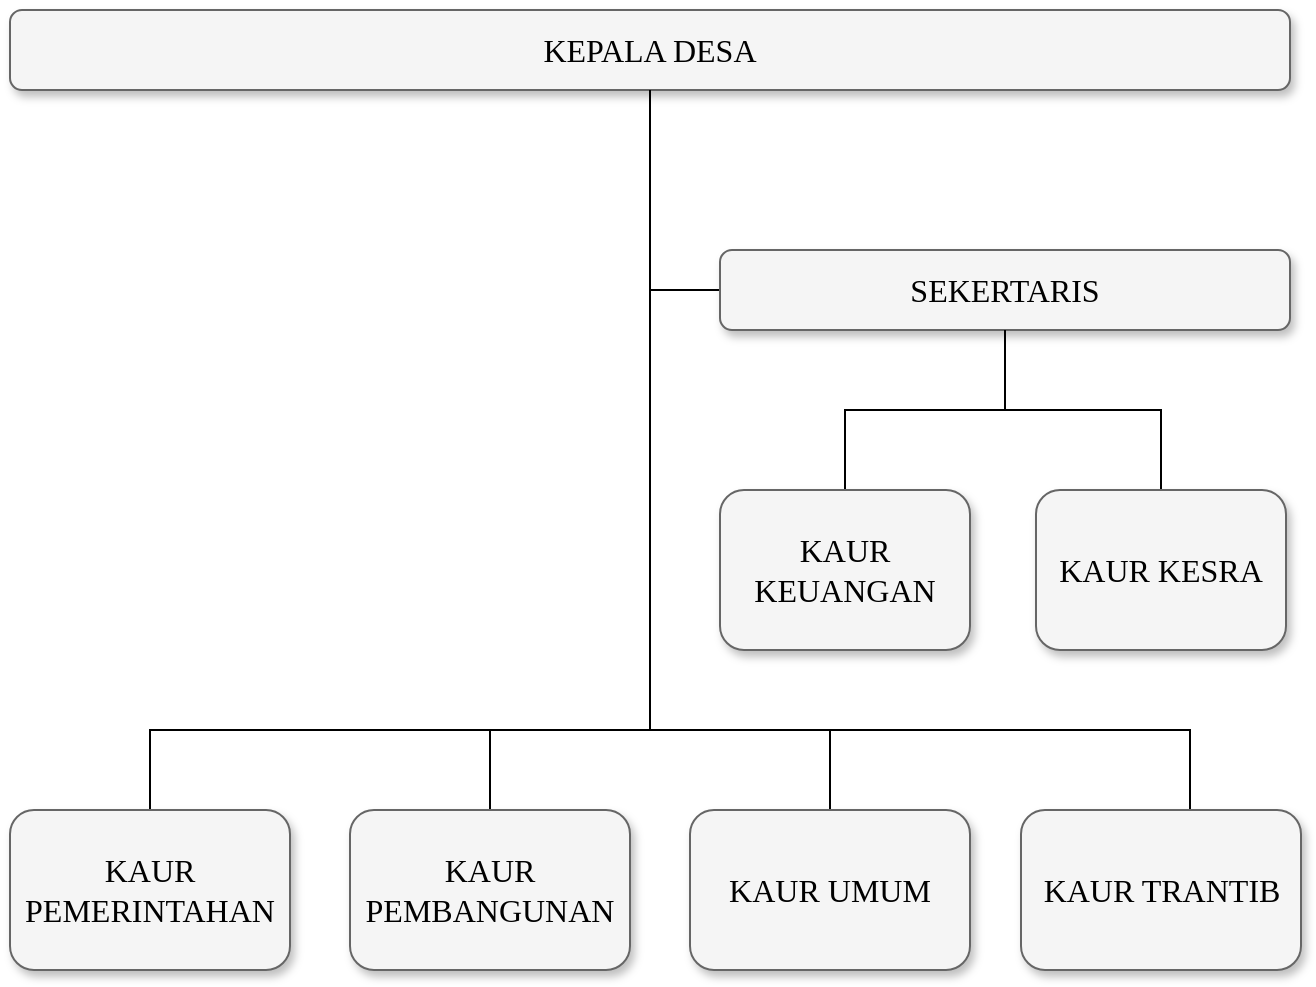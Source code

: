 <mxfile version="15.7.1" type="github">
  <diagram name="Page-1" id="b98fa263-6416-c6ec-5b7d-78bf54ef71d0">
    <mxGraphModel dx="1468" dy="796" grid="1" gridSize="10" guides="1" tooltips="1" connect="1" arrows="1" fold="1" page="1" pageScale="1.5" pageWidth="1169" pageHeight="826" background="none" math="0" shadow="0">
      <root>
        <mxCell id="0" style=";html=1;" />
        <mxCell id="1" style=";html=1;" parent="0" />
        <mxCell id="JLo76ftaHRV5LtM4uzKv-19" style="edgeStyle=orthogonalEdgeStyle;rounded=0;hachureGap=4;orthogonalLoop=1;jettySize=auto;html=1;exitX=0.5;exitY=1;exitDx=0;exitDy=0;entryX=0.5;entryY=0;entryDx=0;entryDy=0;fontFamily=Times New Roman;fontSize=16;endArrow=none;endFill=0;startSize=14;endSize=14;sourcePerimeterSpacing=8;targetPerimeterSpacing=8;" edge="1" parent="1" source="303ed1de8c2c98b4-3" target="JLo76ftaHRV5LtM4uzKv-5">
          <mxGeometry relative="1" as="geometry">
            <Array as="points">
              <mxPoint x="920" y="600" />
              <mxPoint x="1010" y="600" />
            </Array>
          </mxGeometry>
        </mxCell>
        <mxCell id="JLo76ftaHRV5LtM4uzKv-20" style="edgeStyle=orthogonalEdgeStyle;rounded=0;hachureGap=4;orthogonalLoop=1;jettySize=auto;html=1;exitX=0.5;exitY=1;exitDx=0;exitDy=0;entryX=0.5;entryY=0;entryDx=0;entryDy=0;fontFamily=Times New Roman;fontSize=16;endArrow=none;endFill=0;startSize=14;endSize=14;sourcePerimeterSpacing=8;targetPerimeterSpacing=8;" edge="1" parent="1" source="303ed1de8c2c98b4-3" target="JLo76ftaHRV5LtM4uzKv-6">
          <mxGeometry relative="1" as="geometry">
            <Array as="points">
              <mxPoint x="920" y="600" />
              <mxPoint x="1190" y="600" />
            </Array>
          </mxGeometry>
        </mxCell>
        <mxCell id="303ed1de8c2c98b4-3" value="KEPALA DESA" style="whiteSpace=wrap;html=1;rounded=1;shadow=1;strokeWidth=1;fontSize=16;align=center;fillColor=#f5f5f5;strokeColor=#666666;fontFamily=Times New Roman;" parent="1" vertex="1">
          <mxGeometry x="600" y="240" width="640" height="40" as="geometry" />
        </mxCell>
        <mxCell id="JLo76ftaHRV5LtM4uzKv-8" style="edgeStyle=orthogonalEdgeStyle;rounded=0;hachureGap=4;orthogonalLoop=1;jettySize=auto;html=1;exitX=0;exitY=0.5;exitDx=0;exitDy=0;entryX=0.5;entryY=1;entryDx=0;entryDy=0;fontFamily=Times New Roman;fontSize=16;endArrow=none;startSize=14;endSize=14;sourcePerimeterSpacing=8;targetPerimeterSpacing=8;endFill=0;" edge="1" parent="1" source="303ed1de8c2c98b4-6" target="303ed1de8c2c98b4-3">
          <mxGeometry relative="1" as="geometry" />
        </mxCell>
        <mxCell id="JLo76ftaHRV5LtM4uzKv-12" style="edgeStyle=orthogonalEdgeStyle;rounded=0;hachureGap=4;orthogonalLoop=1;jettySize=auto;html=1;exitX=0.5;exitY=1;exitDx=0;exitDy=0;entryX=0.5;entryY=0;entryDx=0;entryDy=0;fontFamily=Times New Roman;fontSize=16;endArrow=none;endFill=0;startSize=14;endSize=14;sourcePerimeterSpacing=8;targetPerimeterSpacing=8;" edge="1" parent="1" source="303ed1de8c2c98b4-6" target="303ed1de8c2c98b4-14">
          <mxGeometry relative="1" as="geometry" />
        </mxCell>
        <mxCell id="303ed1de8c2c98b4-6" value="SEKERTARIS" style="whiteSpace=wrap;html=1;rounded=1;shadow=1;strokeWidth=1;fontSize=16;align=center;fillColor=#f5f5f5;strokeColor=#666666;fontFamily=Times New Roman;" parent="1" vertex="1">
          <mxGeometry x="955" y="360" width="285" height="40" as="geometry" />
        </mxCell>
        <mxCell id="303ed1de8c2c98b4-14" value="KAUR KESRA" style="whiteSpace=wrap;html=1;rounded=1;shadow=1;strokeWidth=1;fontSize=16;align=center;fillColor=#f5f5f5;strokeColor=#666666;fontFamily=Times New Roman;" parent="1" vertex="1">
          <mxGeometry x="1113" y="480" width="125" height="80" as="geometry" />
        </mxCell>
        <mxCell id="JLo76ftaHRV5LtM4uzKv-9" style="edgeStyle=orthogonalEdgeStyle;rounded=0;hachureGap=4;orthogonalLoop=1;jettySize=auto;html=1;exitX=0.5;exitY=0;exitDx=0;exitDy=0;entryX=0.5;entryY=1;entryDx=0;entryDy=0;fontFamily=Times New Roman;fontSize=16;endArrow=none;endFill=0;startSize=14;endSize=14;sourcePerimeterSpacing=8;targetPerimeterSpacing=8;" edge="1" parent="1" source="JLo76ftaHRV5LtM4uzKv-2" target="303ed1de8c2c98b4-6">
          <mxGeometry relative="1" as="geometry" />
        </mxCell>
        <mxCell id="JLo76ftaHRV5LtM4uzKv-2" value="KAUR KEUANGAN" style="whiteSpace=wrap;html=1;rounded=1;shadow=1;strokeWidth=1;fontSize=16;align=center;fillColor=#f5f5f5;strokeColor=#666666;fontFamily=Times New Roman;" vertex="1" parent="1">
          <mxGeometry x="955" y="480" width="125" height="80" as="geometry" />
        </mxCell>
        <mxCell id="JLo76ftaHRV5LtM4uzKv-13" style="edgeStyle=orthogonalEdgeStyle;rounded=0;hachureGap=4;orthogonalLoop=1;jettySize=auto;html=1;exitX=0.5;exitY=0;exitDx=0;exitDy=0;entryX=0.5;entryY=1;entryDx=0;entryDy=0;fontFamily=Times New Roman;fontSize=16;endArrow=none;endFill=0;startSize=14;endSize=14;sourcePerimeterSpacing=8;targetPerimeterSpacing=8;" edge="1" parent="1" source="JLo76ftaHRV5LtM4uzKv-3" target="303ed1de8c2c98b4-3">
          <mxGeometry relative="1" as="geometry">
            <Array as="points">
              <mxPoint x="670" y="600" />
              <mxPoint x="920" y="600" />
            </Array>
          </mxGeometry>
        </mxCell>
        <mxCell id="JLo76ftaHRV5LtM4uzKv-3" value="KAUR PEMERINTAHAN" style="whiteSpace=wrap;html=1;rounded=1;shadow=1;strokeWidth=1;fontSize=16;align=center;fillColor=#f5f5f5;strokeColor=#666666;fontFamily=Times New Roman;" vertex="1" parent="1">
          <mxGeometry x="600" y="640" width="140" height="80" as="geometry" />
        </mxCell>
        <mxCell id="JLo76ftaHRV5LtM4uzKv-16" style="edgeStyle=orthogonalEdgeStyle;rounded=0;hachureGap=4;orthogonalLoop=1;jettySize=auto;html=1;exitX=0.5;exitY=0;exitDx=0;exitDy=0;entryX=0.5;entryY=1;entryDx=0;entryDy=0;fontFamily=Times New Roman;fontSize=16;endArrow=none;endFill=0;startSize=14;endSize=14;sourcePerimeterSpacing=8;targetPerimeterSpacing=8;" edge="1" parent="1" source="JLo76ftaHRV5LtM4uzKv-4" target="303ed1de8c2c98b4-3">
          <mxGeometry relative="1" as="geometry">
            <Array as="points">
              <mxPoint x="840" y="600" />
              <mxPoint x="920" y="600" />
            </Array>
          </mxGeometry>
        </mxCell>
        <mxCell id="JLo76ftaHRV5LtM4uzKv-4" value="KAUR PEMBANGUNAN" style="whiteSpace=wrap;html=1;rounded=1;shadow=1;strokeWidth=1;fontSize=16;align=center;fillColor=#f5f5f5;strokeColor=#666666;fontFamily=Times New Roman;" vertex="1" parent="1">
          <mxGeometry x="770" y="640" width="140" height="80" as="geometry" />
        </mxCell>
        <mxCell id="JLo76ftaHRV5LtM4uzKv-5" value="KAUR UMUM" style="whiteSpace=wrap;html=1;rounded=1;shadow=1;strokeWidth=1;fontSize=16;align=center;fillColor=#f5f5f5;strokeColor=#666666;fontFamily=Times New Roman;" vertex="1" parent="1">
          <mxGeometry x="940" y="640" width="140" height="80" as="geometry" />
        </mxCell>
        <mxCell id="JLo76ftaHRV5LtM4uzKv-6" value="KAUR TRANTIB" style="whiteSpace=wrap;html=1;rounded=1;shadow=1;strokeWidth=1;fontSize=16;align=center;fillColor=#f5f5f5;strokeColor=#666666;fontFamily=Times New Roman;" vertex="1" parent="1">
          <mxGeometry x="1105.5" y="640" width="140" height="80" as="geometry" />
        </mxCell>
      </root>
    </mxGraphModel>
  </diagram>
</mxfile>
